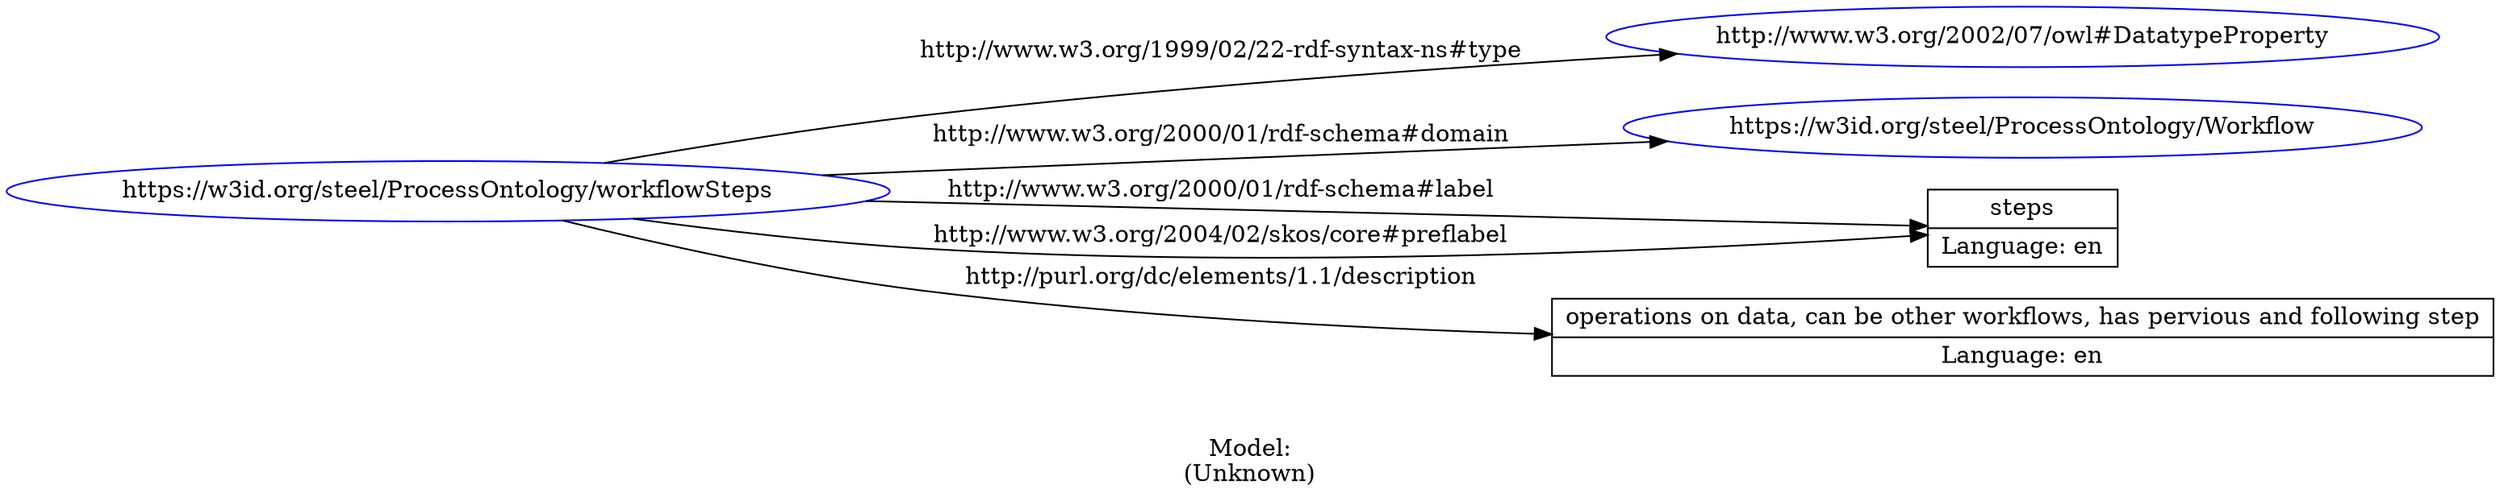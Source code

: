 digraph {
	rankdir = LR;
	charset="utf-8";

	"Rhttps://w3id.org/steel/ProcessOntology/workflowSteps" -> "Rhttp://www.w3.org/2002/07/owl#DatatypeProperty" [ label="http://www.w3.org/1999/02/22-rdf-syntax-ns#type" ];
	"Rhttps://w3id.org/steel/ProcessOntology/workflowSteps" -> "Rhttps://w3id.org/steel/ProcessOntology/Workflow" [ label="http://www.w3.org/2000/01/rdf-schema#domain" ];
	"Rhttps://w3id.org/steel/ProcessOntology/workflowSteps" -> "Lsteps|Language: en" [ label="http://www.w3.org/2000/01/rdf-schema#label" ];
	"Rhttps://w3id.org/steel/ProcessOntology/workflowSteps" -> "Loperations on data, can be other workflows, has pervious and following step|Language: en" [ label="http://purl.org/dc/elements/1.1/description" ];
	"Rhttps://w3id.org/steel/ProcessOntology/workflowSteps" -> "Lsteps|Language: en" [ label="http://www.w3.org/2004/02/skos/core#preflabel" ];

	// Resources
	"Rhttps://w3id.org/steel/ProcessOntology/workflowSteps" [ label="https://w3id.org/steel/ProcessOntology/workflowSteps", shape = ellipse, color = blue ];
	"Rhttp://www.w3.org/2002/07/owl#DatatypeProperty" [ label="http://www.w3.org/2002/07/owl#DatatypeProperty", shape = ellipse, color = blue ];
	"Rhttps://w3id.org/steel/ProcessOntology/Workflow" [ label="https://w3id.org/steel/ProcessOntology/Workflow", shape = ellipse, color = blue ];

	// Anonymous nodes

	// Literals
	"Lsteps|Language: en" [ label="steps|Language: en", shape = record ];
	"Loperations on data, can be other workflows, has pervious and following step|Language: en" [ label="operations on data, can be other workflows, has pervious and following step|Language: en", shape = record ];

	label="\n\nModel:\n(Unknown)";
}
